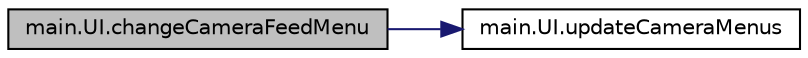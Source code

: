 digraph "main.UI.changeCameraFeedMenu"
{
 // LATEX_PDF_SIZE
  edge [fontname="Helvetica",fontsize="10",labelfontname="Helvetica",labelfontsize="10"];
  node [fontname="Helvetica",fontsize="10",shape=record];
  rankdir="LR";
  Node1 [label="main.UI.changeCameraFeedMenu",height=0.2,width=0.4,color="black", fillcolor="grey75", style="filled", fontcolor="black",tooltip=" "];
  Node1 -> Node2 [color="midnightblue",fontsize="10",style="solid",fontname="Helvetica"];
  Node2 [label="main.UI.updateCameraMenus",height=0.2,width=0.4,color="black", fillcolor="white", style="filled",URL="$classmain_1_1_u_i.html#a2de9edb859b5c4f7ea5510691a27d074",tooltip=" "];
}
